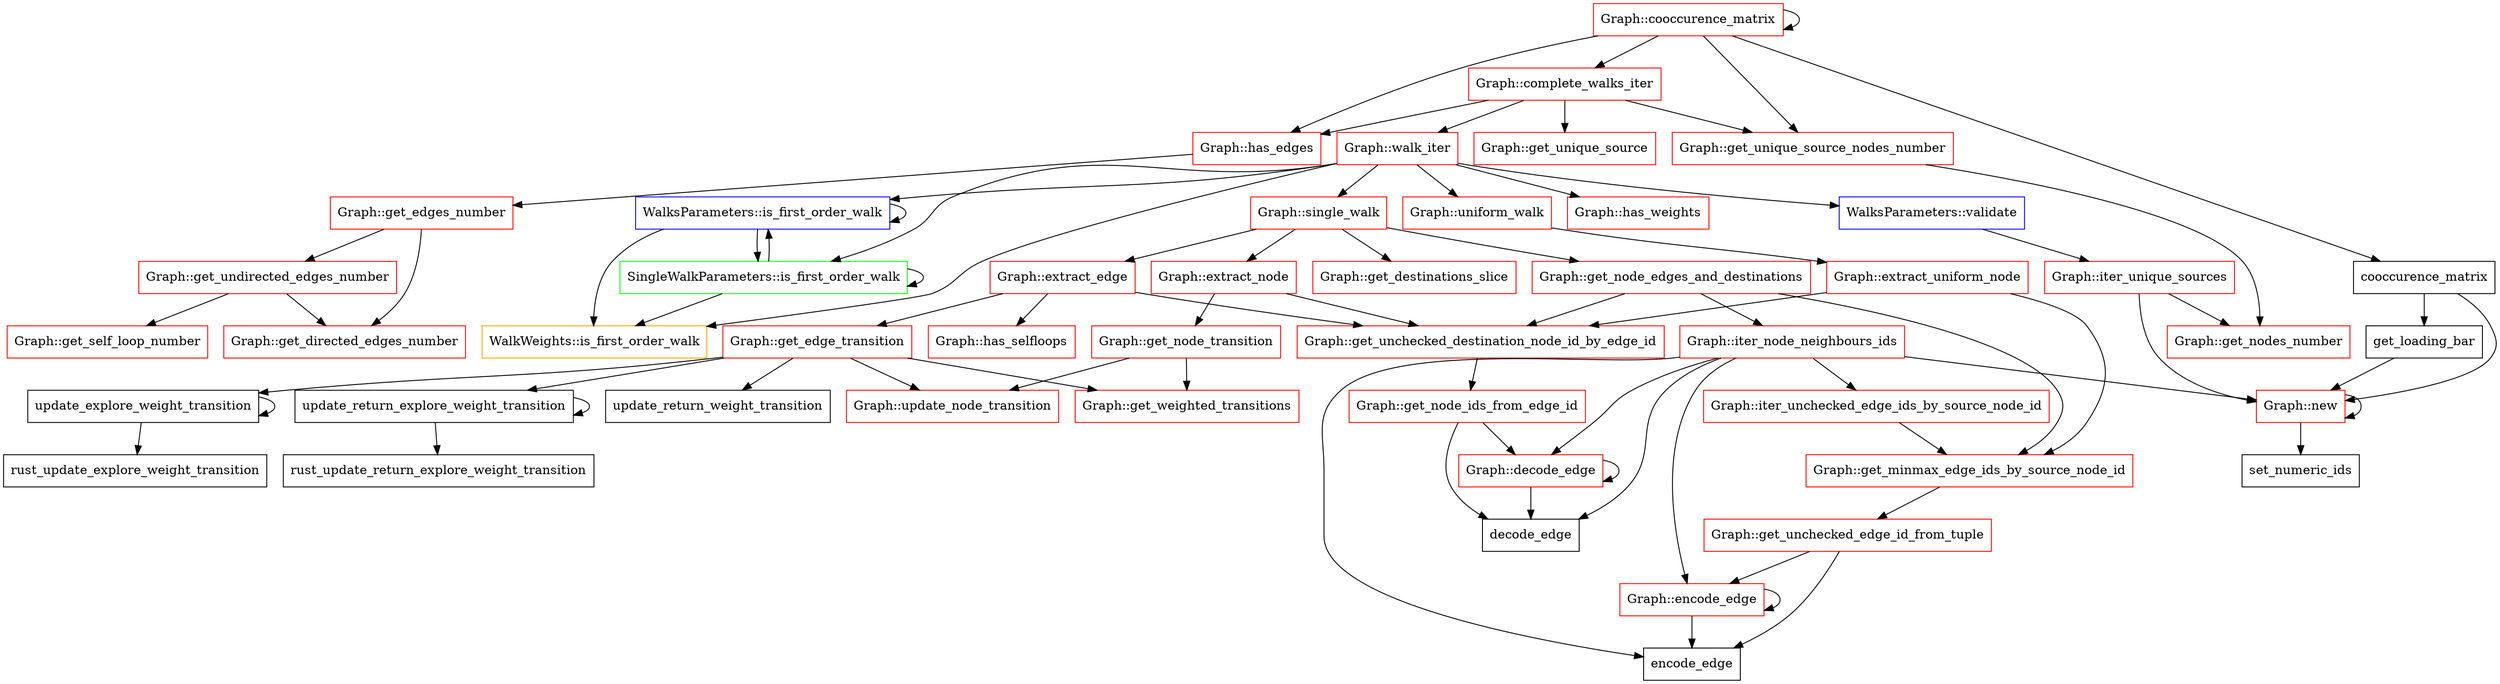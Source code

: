 digraph deps {
	node [shape=box];

	"Graph::get_unique_source" [color=red];
	"Graph::iter_unique_sources" [color=red];
	"Graph::get_unique_source_nodes_number" [color=red];
	"Graph::extract_edge" [color=red];
	"encode_edge" [color=black];
	"update_return_weight_transition" [color=black];
	"Graph::has_edges" [color=red];
	"Graph::iter_node_neighbours_ids" [color=red];
	"Graph::get_node_transition" [color=red];
	"Graph::get_node_ids_from_edge_id" [color=red];
	"Graph::has_selfloops" [color=red];
	"Graph::decode_edge" [color=red];
	"Graph::complete_walks_iter" [color=red];
	"Graph::walk_iter" [color=red];
	"Graph::get_nodes_number" [color=red];
	"Graph::get_destinations_slice" [color=red];
	"Graph::single_walk" [color=red];
	"Graph::new" [color=red];
	"Graph::get_edge_transition" [color=red];
	"update_explore_weight_transition" [color=black];
	"set_numeric_ids" [color=black];
	"Graph::cooccurence_matrix" [color=red];
	"Graph::get_weighted_transitions" [color=red];
	"Graph::encode_edge" [color=red];
	"Graph::get_self_loop_number" [color=red];
	"Graph::get_unchecked_edge_id_from_tuple" [color=red];
	"Graph::has_weights" [color=red];
	"decode_edge" [color=black];
	"Graph::get_directed_edges_number" [color=red];
	"update_return_explore_weight_transition" [color=black];
	"Graph::extract_node" [color=red];
	"WalkWeights::is_first_order_walk" [color=orange];
	"WalksParameters::is_first_order_walk" [color=blue];
	"Graph::update_node_transition" [color=red];
	"Graph::get_unchecked_destination_node_id_by_edge_id" [color=red];
	"Graph::uniform_walk" [color=red];
	"SingleWalkParameters::is_first_order_walk" [color=green];
	"rust_update_return_explore_weight_transition" [color=black];
	"Graph::get_minmax_edge_ids_by_source_node_id" [color=red];
	"Graph::extract_uniform_node" [color=red];
	"Graph::get_undirected_edges_number" [color=red];
	"rust_update_explore_weight_transition" [color=black];
	"WalksParameters::validate" [color=blue];
	"Graph::get_node_edges_and_destinations" [color=red];
	"cooccurence_matrix" [color=black];
	"get_loading_bar" [color=black];
	"Graph::iter_unchecked_edge_ids_by_source_node_id" [color=red];
	"Graph::get_edges_number" [color=red];

	"Graph::complete_walks_iter" -> "Graph::walk_iter"
	"Graph::complete_walks_iter" -> "Graph::get_unique_source"
	"Graph::complete_walks_iter" -> "Graph::has_edges"
	"Graph::complete_walks_iter" -> "Graph::get_unique_source_nodes_number"
	"Graph::get_node_transition" -> "Graph::get_weighted_transitions"
	"Graph::get_node_transition" -> "Graph::update_node_transition"
	"Graph::iter_unchecked_edge_ids_by_source_node_id" -> "Graph::get_minmax_edge_ids_by_source_node_id"
	"Graph::uniform_walk" -> "Graph::extract_uniform_node"
	"Graph::get_unchecked_destination_node_id_by_edge_id" -> "Graph::get_node_ids_from_edge_id"
	"Graph::get_minmax_edge_ids_by_source_node_id" -> "Graph::get_unchecked_edge_id_from_tuple"
	"Graph::get_unchecked_edge_id_from_tuple" -> "encode_edge"
	"Graph::get_unchecked_edge_id_from_tuple" -> "Graph::encode_edge"
	"WalksParameters::validate" -> "Graph::iter_unique_sources"
	"update_explore_weight_transition" -> "rust_update_explore_weight_transition"
	"update_explore_weight_transition" -> "update_explore_weight_transition"
	"SingleWalkParameters::is_first_order_walk" -> "WalkWeights::is_first_order_walk"
	"SingleWalkParameters::is_first_order_walk" -> "SingleWalkParameters::is_first_order_walk"
	"SingleWalkParameters::is_first_order_walk" -> "WalksParameters::is_first_order_walk"
	"Graph::get_edge_transition" -> "update_return_weight_transition"
	"Graph::get_edge_transition" -> "update_explore_weight_transition"
	"Graph::get_edge_transition" -> "update_return_explore_weight_transition"
	"Graph::get_edge_transition" -> "Graph::get_weighted_transitions"
	"Graph::get_edge_transition" -> "Graph::update_node_transition"
	"Graph::extract_edge" -> "Graph::get_unchecked_destination_node_id_by_edge_id"
	"Graph::extract_edge" -> "Graph::get_edge_transition"
	"Graph::extract_edge" -> "Graph::has_selfloops"
	"Graph::iter_unique_sources" -> "Graph::new"
	"Graph::iter_unique_sources" -> "Graph::get_nodes_number"
	"Graph::walk_iter" -> "WalkWeights::is_first_order_walk"
	"Graph::walk_iter" -> "SingleWalkParameters::is_first_order_walk"
	"Graph::walk_iter" -> "WalksParameters::validate"
	"Graph::walk_iter" -> "WalksParameters::is_first_order_walk"
	"Graph::walk_iter" -> "Graph::single_walk"
	"Graph::walk_iter" -> "Graph::uniform_walk"
	"Graph::walk_iter" -> "Graph::has_weights"
	"Graph::get_undirected_edges_number" -> "Graph::get_self_loop_number"
	"Graph::get_undirected_edges_number" -> "Graph::get_directed_edges_number"
	"Graph::single_walk" -> "Graph::get_node_edges_and_destinations"
	"Graph::single_walk" -> "Graph::get_destinations_slice"
	"Graph::single_walk" -> "Graph::extract_node"
	"Graph::single_walk" -> "Graph::extract_edge"
	"Graph::new" -> "Graph::new"
	"Graph::new" -> "set_numeric_ids"
	"Graph::extract_node" -> "Graph::get_unchecked_destination_node_id_by_edge_id"
	"Graph::extract_node" -> "Graph::get_node_transition"
	"Graph::extract_uniform_node" -> "Graph::get_unchecked_destination_node_id_by_edge_id"
	"Graph::extract_uniform_node" -> "Graph::get_minmax_edge_ids_by_source_node_id"
	"WalksParameters::is_first_order_walk" -> "WalkWeights::is_first_order_walk"
	"WalksParameters::is_first_order_walk" -> "SingleWalkParameters::is_first_order_walk"
	"WalksParameters::is_first_order_walk" -> "WalksParameters::is_first_order_walk"
	"cooccurence_matrix" -> "Graph::new"
	"cooccurence_matrix" -> "get_loading_bar"
	"get_loading_bar" -> "Graph::new"
	"Graph::iter_node_neighbours_ids" -> "Graph::new"
	"Graph::iter_node_neighbours_ids" -> "encode_edge"
	"Graph::iter_node_neighbours_ids" -> "decode_edge"
	"Graph::iter_node_neighbours_ids" -> "Graph::encode_edge"
	"Graph::iter_node_neighbours_ids" -> "Graph::decode_edge"
	"Graph::iter_node_neighbours_ids" -> "Graph::iter_unchecked_edge_ids_by_source_node_id"
	"Graph::get_node_ids_from_edge_id" -> "decode_edge"
	"Graph::get_node_ids_from_edge_id" -> "Graph::decode_edge"
	"update_return_explore_weight_transition" -> "rust_update_return_explore_weight_transition"
	"update_return_explore_weight_transition" -> "update_return_explore_weight_transition"
	"Graph::decode_edge" -> "decode_edge"
	"Graph::decode_edge" -> "Graph::decode_edge"
	"Graph::get_unique_source_nodes_number" -> "Graph::get_nodes_number"
	"Graph::get_node_edges_and_destinations" -> "Graph::get_unchecked_destination_node_id_by_edge_id"
	"Graph::get_node_edges_and_destinations" -> "Graph::get_minmax_edge_ids_by_source_node_id"
	"Graph::get_node_edges_and_destinations" -> "Graph::iter_node_neighbours_ids"
	"Graph::get_edges_number" -> "Graph::get_undirected_edges_number"
	"Graph::get_edges_number" -> "Graph::get_directed_edges_number"
	"Graph::has_edges" -> "Graph::get_edges_number"
	"Graph::cooccurence_matrix" -> "cooccurence_matrix"
	"Graph::cooccurence_matrix" -> "Graph::cooccurence_matrix"
	"Graph::cooccurence_matrix" -> "Graph::complete_walks_iter"
	"Graph::cooccurence_matrix" -> "Graph::has_edges"
	"Graph::cooccurence_matrix" -> "Graph::get_unique_source_nodes_number"
	"Graph::encode_edge" -> "encode_edge"
	"Graph::encode_edge" -> "Graph::encode_edge"
}